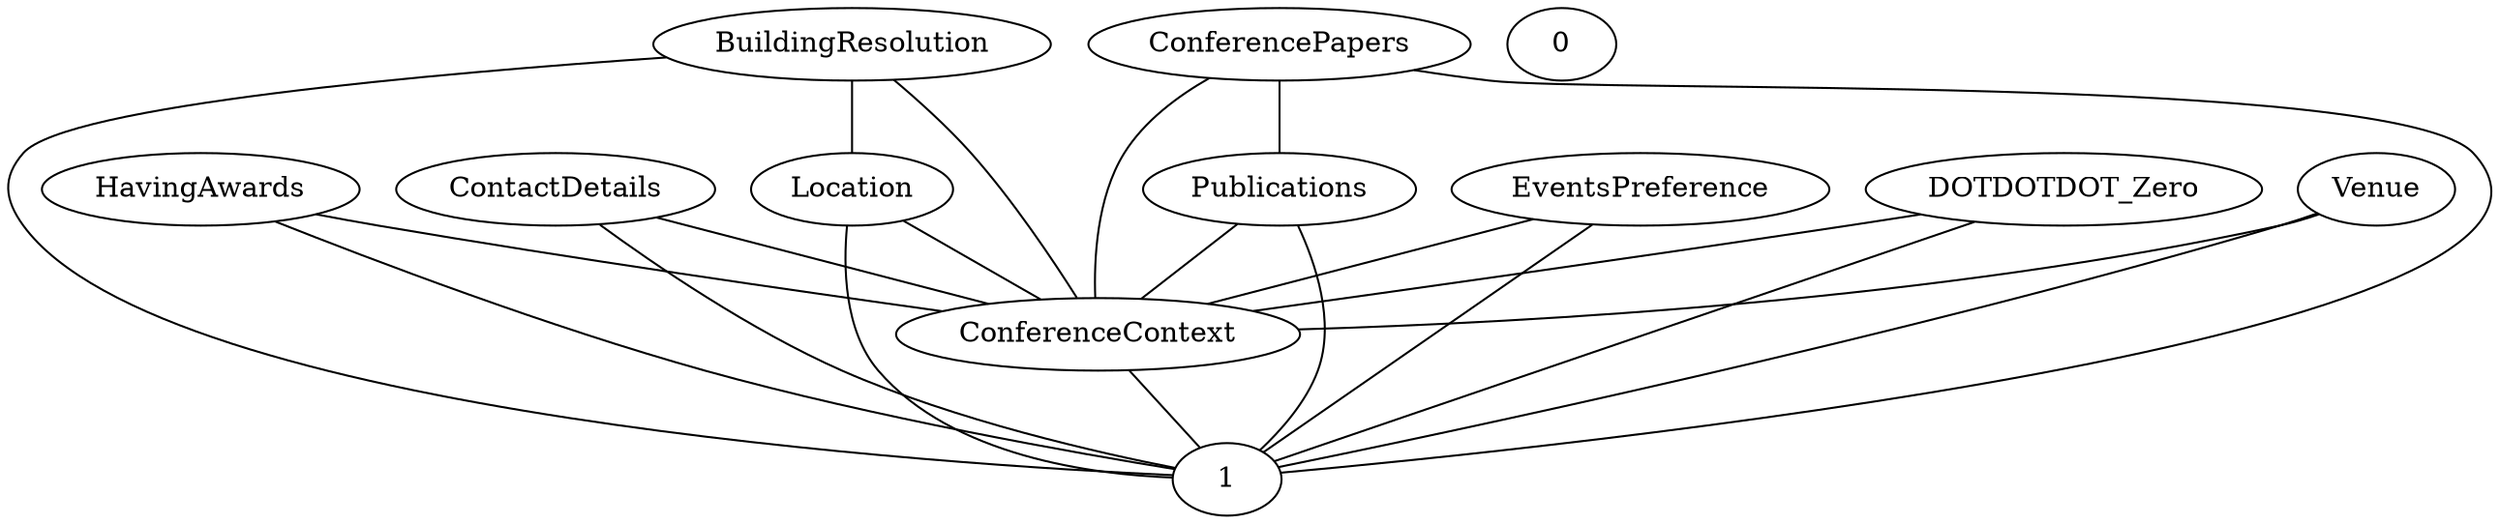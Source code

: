 graph G {
  HavingAwards;
  Location;
  ContactDetails;
  ConferenceContext;
  ConferencePapers;
  EventsPreference;
  BuildingResolution;
  0;
  DOTDOTDOT_Zero;
  Venue;
  Publications;
  1;
  BuildingResolution -- Location;
  ConferenceContext -- 1;
  ConferencePapers -- Publications;
  Location -- ConferenceContext;
  ContactDetails -- ConferenceContext;
  EventsPreference -- ConferenceContext;
  BuildingResolution -- ConferenceContext;
  DOTDOTDOT_Zero -- ConferenceContext;
  DOTDOTDOT_Zero -- 1;
  Venue -- ConferenceContext;
  Venue -- 1;
  Publications -- ConferenceContext;
  Publications -- 1;
  HavingAwards -- ConferenceContext;
  HavingAwards -- 1;
  Location -- 1;
  ContactDetails -- 1;
  ConferencePapers -- ConferenceContext;
  ConferencePapers -- 1;
  EventsPreference -- 1;
  BuildingResolution -- 1;
}
